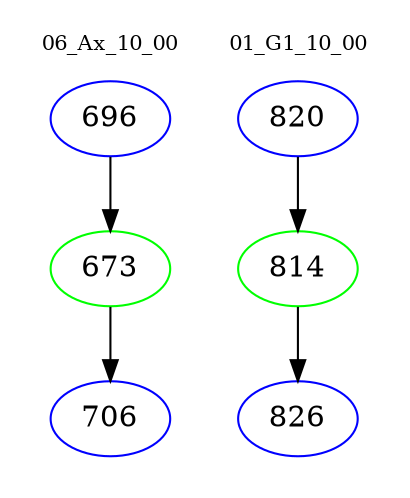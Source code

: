 digraph{
subgraph cluster_0 {
color = white
label = "06_Ax_10_00";
fontsize=10;
T0_696 [label="696", color="blue"]
T0_696 -> T0_673 [color="black"]
T0_673 [label="673", color="green"]
T0_673 -> T0_706 [color="black"]
T0_706 [label="706", color="blue"]
}
subgraph cluster_1 {
color = white
label = "01_G1_10_00";
fontsize=10;
T1_820 [label="820", color="blue"]
T1_820 -> T1_814 [color="black"]
T1_814 [label="814", color="green"]
T1_814 -> T1_826 [color="black"]
T1_826 [label="826", color="blue"]
}
}
